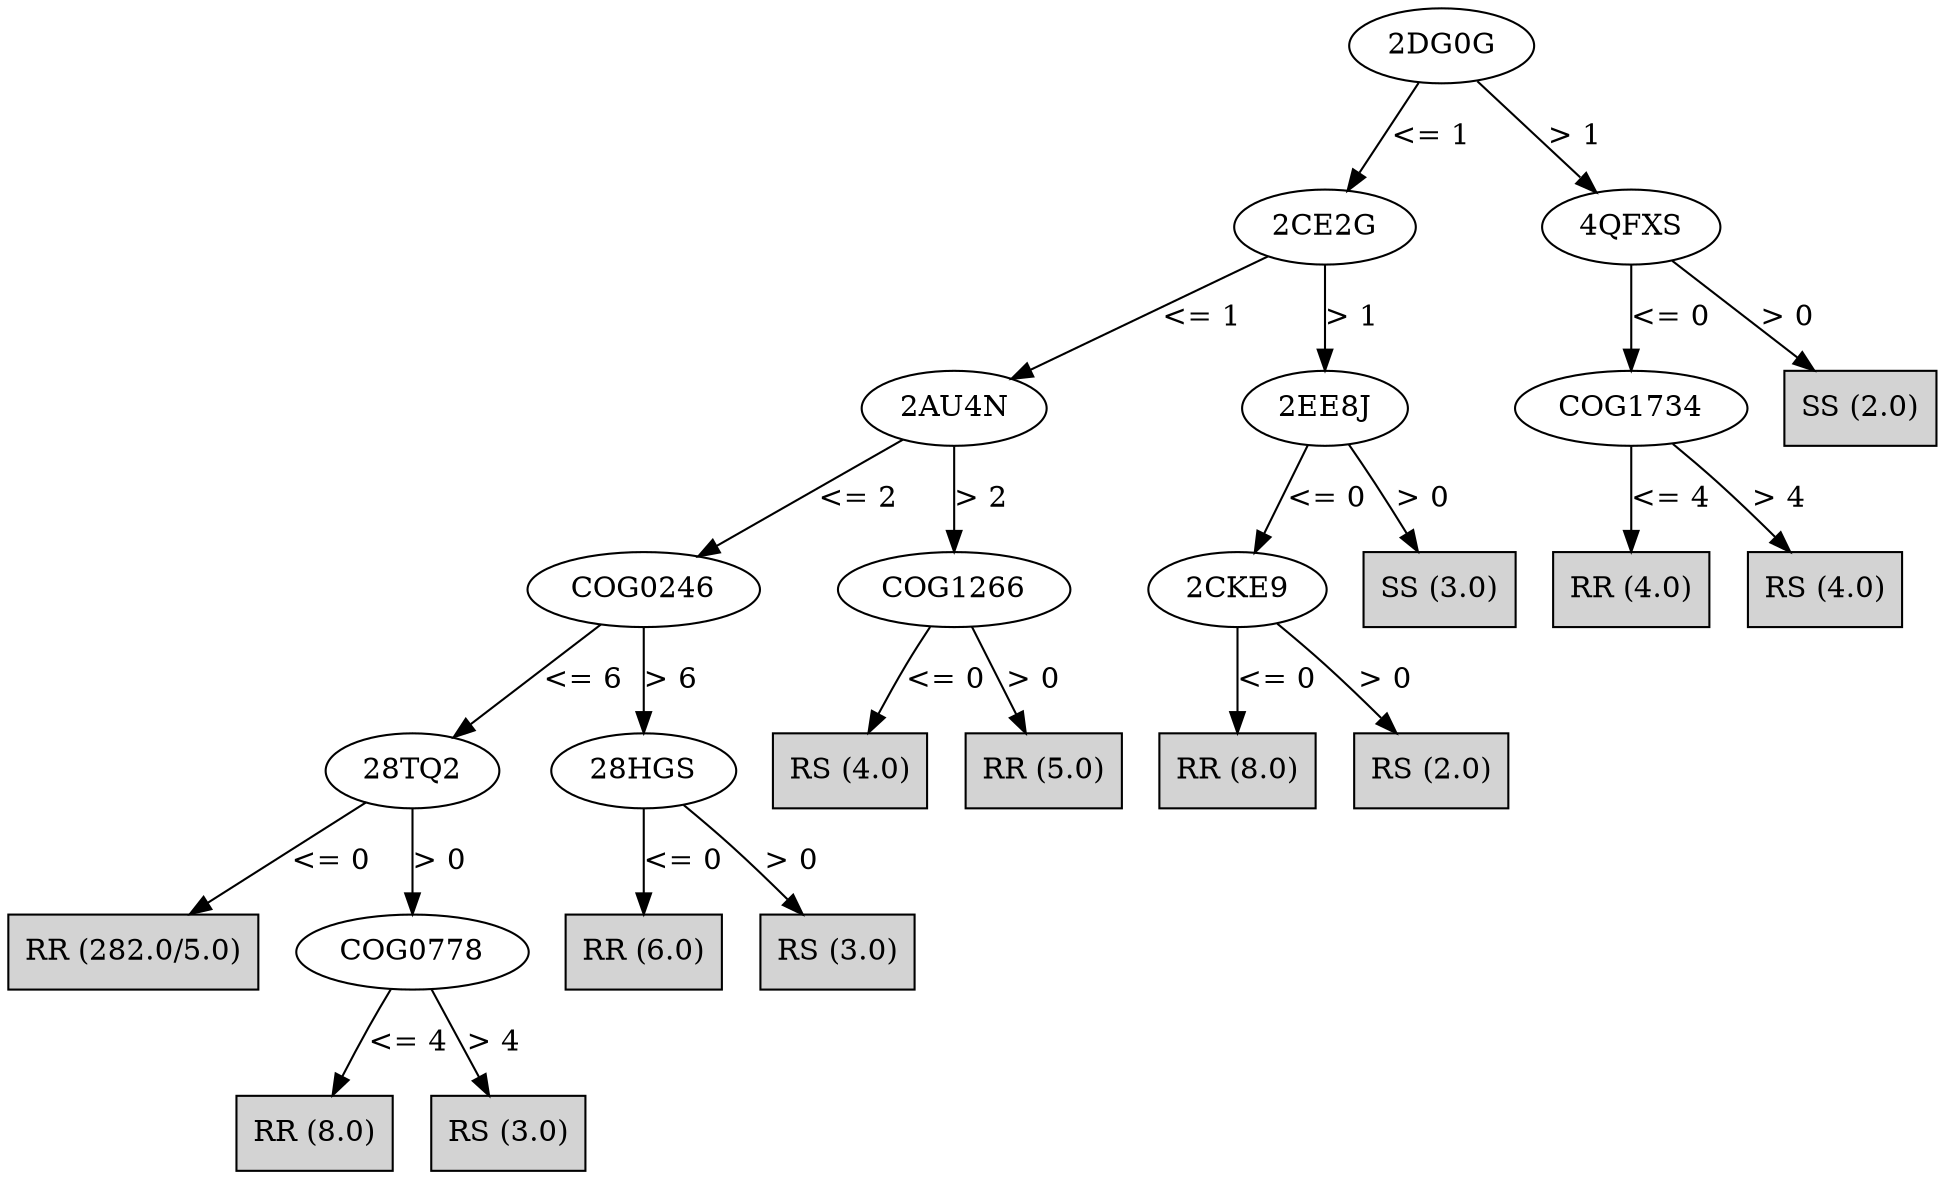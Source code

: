 digraph J48Tree {
N0 [label="2DG0G" ]
N0->N1 [label="<= 1"]
N1 [label="2CE2G" ]
N1->N2 [label="<= 1"]
N2 [label="2AU4N" ]
N2->N3 [label="<= 2"]
N3 [label="COG0246" ]
N3->N4 [label="<= 6"]
N4 [label="28TQ2" ]
N4->N5 [label="<= 0"]
N5 [label="RR (282.0/5.0)" shape=box style=filled ]
N4->N6 [label="> 0"]
N6 [label="COG0778" ]
N6->N7 [label="<= 4"]
N7 [label="RR (8.0)" shape=box style=filled ]
N6->N8 [label="> 4"]
N8 [label="RS (3.0)" shape=box style=filled ]
N3->N9 [label="> 6"]
N9 [label="28HGS" ]
N9->N10 [label="<= 0"]
N10 [label="RR (6.0)" shape=box style=filled ]
N9->N11 [label="> 0"]
N11 [label="RS (3.0)" shape=box style=filled ]
N2->N12 [label="> 2"]
N12 [label="COG1266" ]
N12->N13 [label="<= 0"]
N13 [label="RS (4.0)" shape=box style=filled ]
N12->N14 [label="> 0"]
N14 [label="RR (5.0)" shape=box style=filled ]
N1->N15 [label="> 1"]
N15 [label="2EE8J" ]
N15->N16 [label="<= 0"]
N16 [label="2CKE9" ]
N16->N17 [label="<= 0"]
N17 [label="RR (8.0)" shape=box style=filled ]
N16->N18 [label="> 0"]
N18 [label="RS (2.0)" shape=box style=filled ]
N15->N19 [label="> 0"]
N19 [label="SS (3.0)" shape=box style=filled ]
N0->N20 [label="> 1"]
N20 [label="4QFXS" ]
N20->N21 [label="<= 0"]
N21 [label="COG1734" ]
N21->N22 [label="<= 4"]
N22 [label="RR (4.0)" shape=box style=filled ]
N21->N23 [label="> 4"]
N23 [label="RS (4.0)" shape=box style=filled ]
N20->N24 [label="> 0"]
N24 [label="SS (2.0)" shape=box style=filled ]
}


